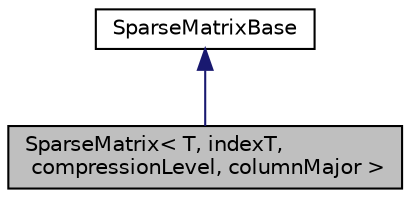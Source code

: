 digraph "SparseMatrix&lt; T, indexT, compressionLevel, columnMajor &gt;"
{
 // LATEX_PDF_SIZE
  edge [fontname="Helvetica",fontsize="10",labelfontname="Helvetica",labelfontsize="10"];
  node [fontname="Helvetica",fontsize="10",shape=record];
  Node1 [label="SparseMatrix\< T, indexT,\l compressionLevel, columnMajor \>",height=0.2,width=0.4,color="black", fillcolor="grey75", style="filled", fontcolor="black",tooltip=" "];
  Node2 -> Node1 [dir="back",color="midnightblue",fontsize="10",style="solid",fontname="Helvetica"];
  Node2 [label="SparseMatrixBase",height=0.2,width=0.4,color="black", fillcolor="white", style="filled",URL="$class_c_s_f_1_1_sparse_matrix_base.html",tooltip=" "];
}
